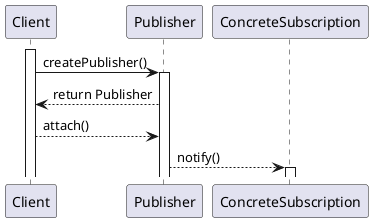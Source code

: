 @startuml observer
activate Client
Client -> Publisher: createPublisher()
activate Publisher
Client <-- Publisher: return Publisher
Client-->Publisher: attach()
Publisher-->ConcreteSubscription: notify()
activate ConcreteSubscription


@enduml
